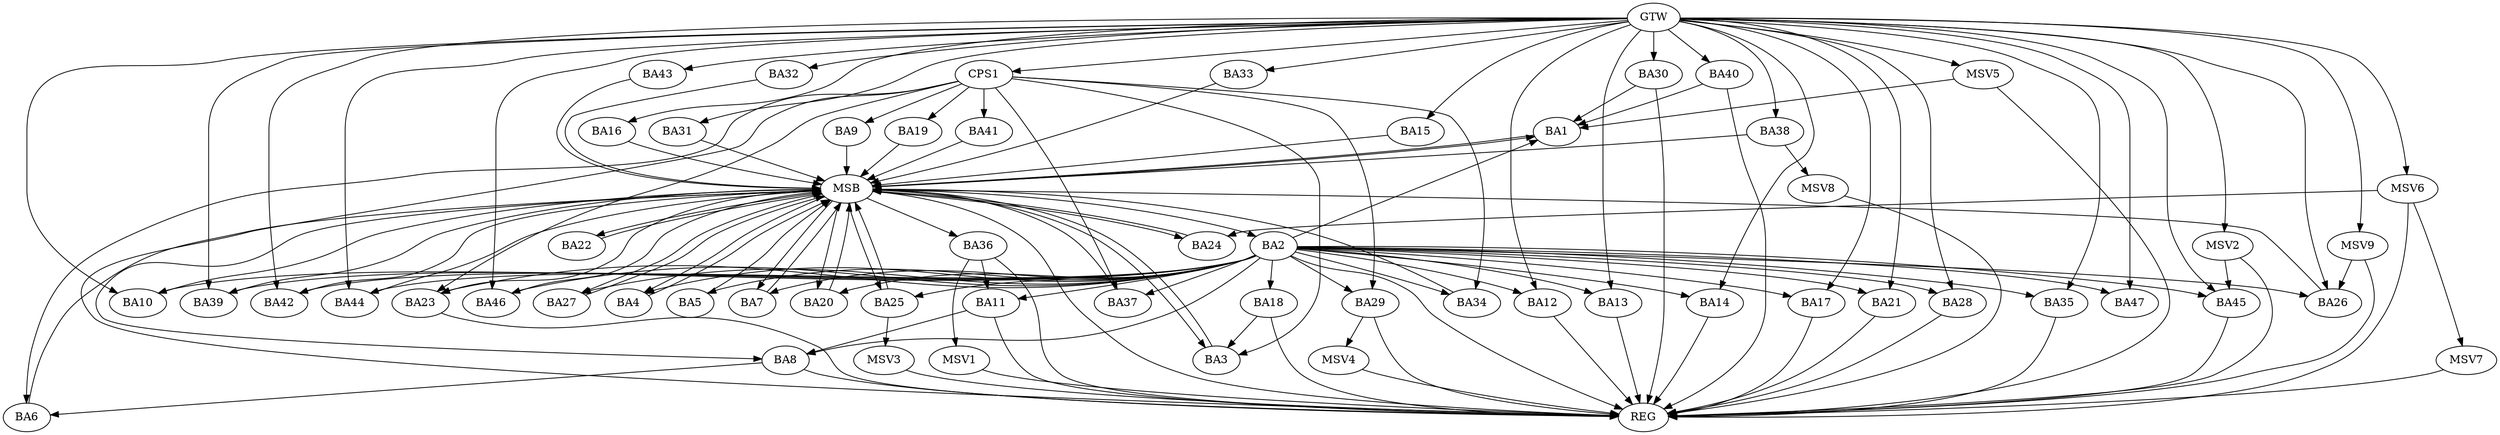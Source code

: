 strict digraph G {
  BA1 [ label="BA1" ];
  BA2 [ label="BA2" ];
  BA3 [ label="BA3" ];
  BA4 [ label="BA4" ];
  BA5 [ label="BA5" ];
  BA6 [ label="BA6" ];
  BA7 [ label="BA7" ];
  BA8 [ label="BA8" ];
  BA9 [ label="BA9" ];
  BA10 [ label="BA10" ];
  BA11 [ label="BA11" ];
  BA12 [ label="BA12" ];
  BA13 [ label="BA13" ];
  BA14 [ label="BA14" ];
  BA15 [ label="BA15" ];
  BA16 [ label="BA16" ];
  BA17 [ label="BA17" ];
  BA18 [ label="BA18" ];
  BA19 [ label="BA19" ];
  BA20 [ label="BA20" ];
  BA21 [ label="BA21" ];
  BA22 [ label="BA22" ];
  BA23 [ label="BA23" ];
  BA24 [ label="BA24" ];
  BA25 [ label="BA25" ];
  BA26 [ label="BA26" ];
  BA27 [ label="BA27" ];
  BA28 [ label="BA28" ];
  BA29 [ label="BA29" ];
  BA30 [ label="BA30" ];
  BA31 [ label="BA31" ];
  BA32 [ label="BA32" ];
  BA33 [ label="BA33" ];
  BA34 [ label="BA34" ];
  BA35 [ label="BA35" ];
  BA36 [ label="BA36" ];
  BA37 [ label="BA37" ];
  BA38 [ label="BA38" ];
  BA39 [ label="BA39" ];
  BA40 [ label="BA40" ];
  BA41 [ label="BA41" ];
  BA42 [ label="BA42" ];
  BA43 [ label="BA43" ];
  BA44 [ label="BA44" ];
  BA45 [ label="BA45" ];
  BA46 [ label="BA46" ];
  BA47 [ label="BA47" ];
  CPS1 [ label="CPS1" ];
  GTW [ label="GTW" ];
  REG [ label="REG" ];
  MSB [ label="MSB" ];
  MSV1 [ label="MSV1" ];
  MSV2 [ label="MSV2" ];
  MSV3 [ label="MSV3" ];
  MSV4 [ label="MSV4" ];
  MSV5 [ label="MSV5" ];
  MSV6 [ label="MSV6" ];
  MSV7 [ label="MSV7" ];
  MSV8 [ label="MSV8" ];
  MSV9 [ label="MSV9" ];
  BA2 -> BA1;
  BA8 -> BA6;
  BA11 -> BA8;
  BA18 -> BA3;
  BA30 -> BA1;
  BA36 -> BA11;
  BA40 -> BA1;
  CPS1 -> BA37;
  CPS1 -> BA19;
  CPS1 -> BA41;
  CPS1 -> BA29;
  CPS1 -> BA6;
  CPS1 -> BA3;
  CPS1 -> BA34;
  CPS1 -> BA23;
  CPS1 -> BA9;
  GTW -> BA10;
  GTW -> BA12;
  GTW -> BA13;
  GTW -> BA14;
  GTW -> BA15;
  GTW -> BA16;
  GTW -> BA17;
  GTW -> BA21;
  GTW -> BA26;
  GTW -> BA28;
  GTW -> BA30;
  GTW -> BA31;
  GTW -> BA32;
  GTW -> BA33;
  GTW -> BA35;
  GTW -> BA38;
  GTW -> BA39;
  GTW -> BA40;
  GTW -> BA42;
  GTW -> BA43;
  GTW -> BA44;
  GTW -> BA45;
  GTW -> BA46;
  GTW -> BA47;
  GTW -> CPS1;
  BA2 -> REG;
  BA8 -> REG;
  BA11 -> REG;
  BA12 -> REG;
  BA13 -> REG;
  BA14 -> REG;
  BA17 -> REG;
  BA18 -> REG;
  BA21 -> REG;
  BA23 -> REG;
  BA28 -> REG;
  BA29 -> REG;
  BA30 -> REG;
  BA35 -> REG;
  BA36 -> REG;
  BA40 -> REG;
  BA45 -> REG;
  CPS1 -> REG;
  BA1 -> MSB;
  MSB -> BA2;
  MSB -> REG;
  BA3 -> MSB;
  MSB -> BA1;
  BA4 -> MSB;
  BA5 -> MSB;
  BA6 -> MSB;
  MSB -> BA4;
  BA7 -> MSB;
  BA9 -> MSB;
  MSB -> BA8;
  BA10 -> MSB;
  BA15 -> MSB;
  BA16 -> MSB;
  BA19 -> MSB;
  BA20 -> MSB;
  MSB -> BA7;
  BA22 -> MSB;
  BA24 -> MSB;
  BA25 -> MSB;
  BA26 -> MSB;
  MSB -> BA22;
  BA27 -> MSB;
  MSB -> BA3;
  BA31 -> MSB;
  BA32 -> MSB;
  MSB -> BA27;
  BA33 -> MSB;
  BA34 -> MSB;
  BA37 -> MSB;
  MSB -> BA20;
  BA38 -> MSB;
  MSB -> BA23;
  BA39 -> MSB;
  MSB -> BA25;
  BA41 -> MSB;
  BA42 -> MSB;
  BA43 -> MSB;
  BA44 -> MSB;
  MSB -> BA36;
  BA46 -> MSB;
  MSB -> BA24;
  BA2 -> BA10;
  BA2 -> BA8;
  BA2 -> BA26;
  BA2 -> BA7;
  BA2 -> BA18;
  BA2 -> BA21;
  BA2 -> BA4;
  BA2 -> BA35;
  BA2 -> BA23;
  BA2 -> BA34;
  BA2 -> BA42;
  BA2 -> BA44;
  BA2 -> BA46;
  BA2 -> BA29;
  BA2 -> BA20;
  BA2 -> BA11;
  BA2 -> BA47;
  BA2 -> BA25;
  BA2 -> BA12;
  BA2 -> BA5;
  BA2 -> BA45;
  BA2 -> BA13;
  BA2 -> BA39;
  BA2 -> BA14;
  BA2 -> BA17;
  BA2 -> BA37;
  BA2 -> BA27;
  BA2 -> BA28;
  BA36 -> MSV1;
  MSV1 -> REG;
  MSV2 -> BA45;
  GTW -> MSV2;
  MSV2 -> REG;
  BA25 -> MSV3;
  MSV3 -> REG;
  BA29 -> MSV4;
  MSV4 -> REG;
  MSV5 -> BA1;
  GTW -> MSV5;
  MSV5 -> REG;
  MSV6 -> BA24;
  GTW -> MSV6;
  MSV6 -> REG;
  MSV6 -> MSV7;
  MSV7 -> REG;
  BA38 -> MSV8;
  MSV8 -> REG;
  MSV9 -> BA26;
  GTW -> MSV9;
  MSV9 -> REG;
}
